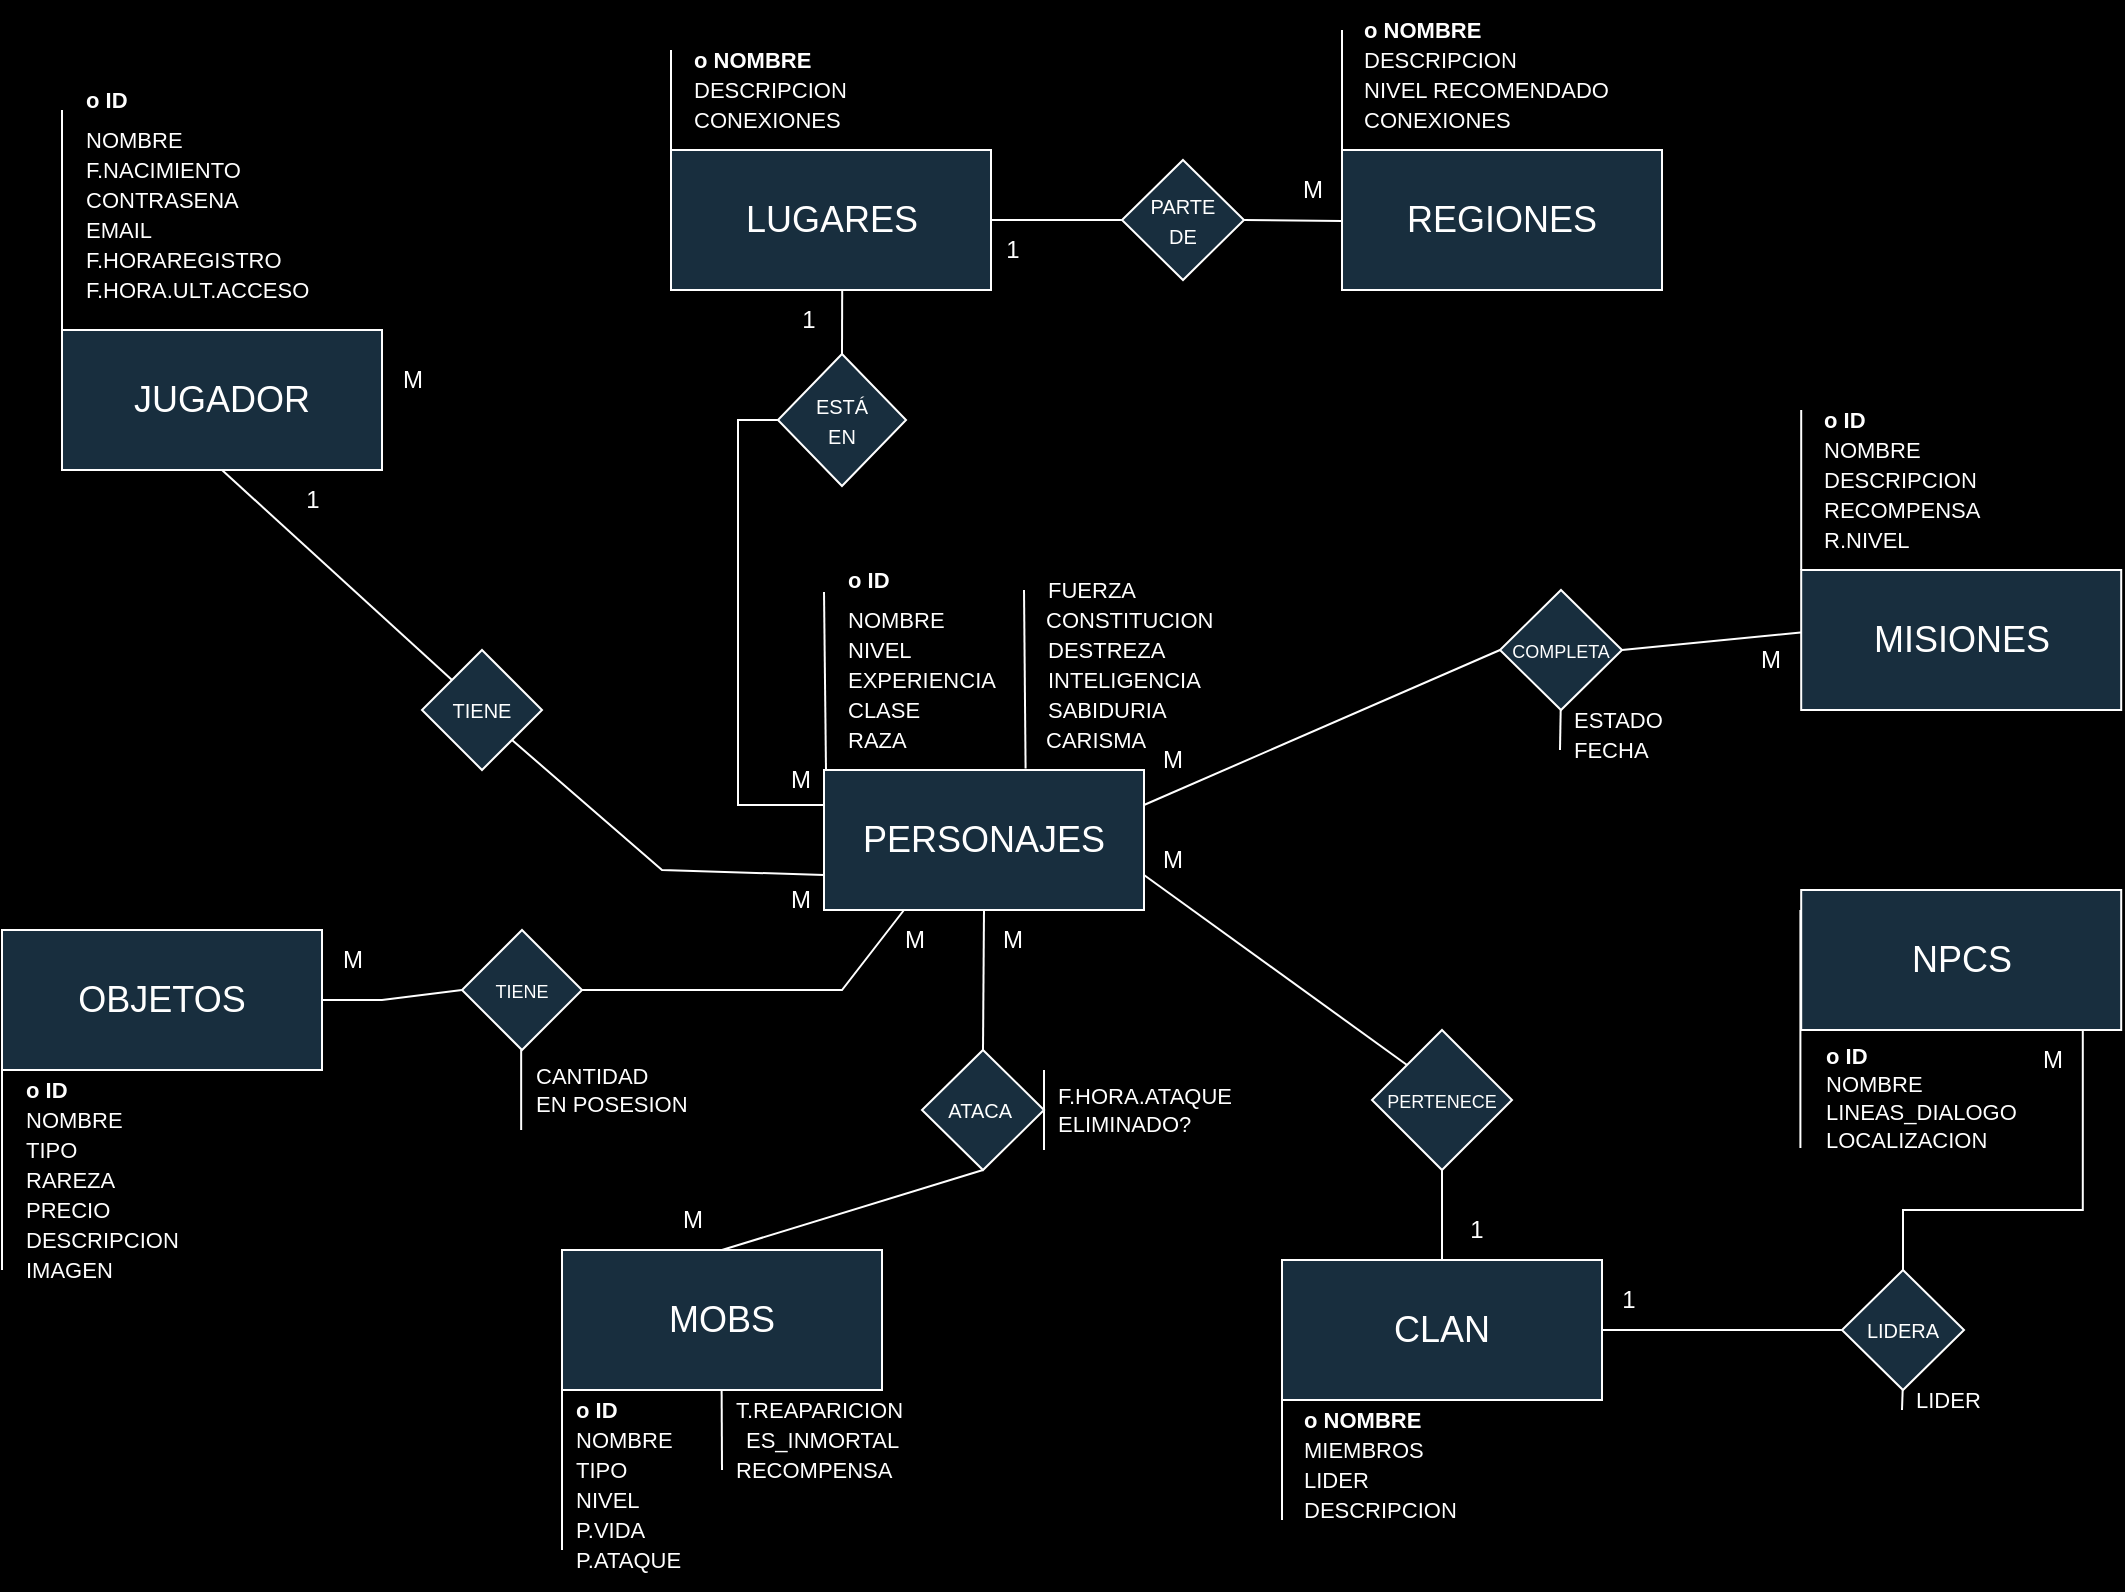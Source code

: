 <mxfile version="22.1.3" type="device">
  <diagram name="Page-1" id="0yle_BTidmH7H_6KwP0q">
    <mxGraphModel dx="994" dy="521" grid="1" gridSize="10" guides="1" tooltips="1" connect="1" arrows="1" fold="1" page="1" pageScale="1" pageWidth="1169" pageHeight="827" background="#000000" math="0" shadow="0">
      <root>
        <mxCell id="0" />
        <mxCell id="1" parent="0" />
        <mxCell id="CQT-F4eOQjEIXtkl-cUF-126" value="&lt;font size=&quot;1&quot;&gt;TIENE&lt;/font&gt;" style="rhombus;whiteSpace=wrap;html=1;fillColor=#182E3E;strokeColor=#FFFFFF;fontColor=#FFFFFF;rounded=0;labelBackgroundColor=none;" parent="1" vertex="1">
          <mxGeometry x="270" y="340" width="60" height="60" as="geometry" />
        </mxCell>
        <mxCell id="CQT-F4eOQjEIXtkl-cUF-135" value="" style="endArrow=none;html=1;rounded=0;strokeColor=#FFFFFF;exitX=1;exitY=1;exitDx=0;exitDy=0;entryX=0;entryY=0.75;entryDx=0;entryDy=0;" parent="1" source="CQT-F4eOQjEIXtkl-cUF-126" target="CQT-F4eOQjEIXtkl-cUF-20" edge="1">
          <mxGeometry width="50" height="50" relative="1" as="geometry">
            <mxPoint x="360" y="270" as="sourcePoint" />
            <mxPoint x="450" y="450" as="targetPoint" />
            <Array as="points">
              <mxPoint x="390" y="450" />
            </Array>
          </mxGeometry>
        </mxCell>
        <mxCell id="CQT-F4eOQjEIXtkl-cUF-136" value="" style="endArrow=none;html=1;rounded=0;strokeColor=#FFFFFF;entryX=0;entryY=0;entryDx=0;entryDy=0;exitX=0.5;exitY=1;exitDx=0;exitDy=0;" parent="1" target="CQT-F4eOQjEIXtkl-cUF-126" edge="1" source="CQT-F4eOQjEIXtkl-cUF-1">
          <mxGeometry width="50" height="50" relative="1" as="geometry">
            <mxPoint x="420" y="370" as="sourcePoint" />
            <mxPoint x="290" y="240" as="targetPoint" />
          </mxGeometry>
        </mxCell>
        <mxCell id="CQT-F4eOQjEIXtkl-cUF-141" value="&lt;font style=&quot;font-size: 9px;&quot;&gt;TIENE&lt;/font&gt;" style="rhombus;whiteSpace=wrap;html=1;fillColor=#182E3E;strokeColor=#FFFFFF;fontColor=#FFFFFF;rounded=0;labelBackgroundColor=none;" parent="1" vertex="1">
          <mxGeometry x="290" y="480" width="60" height="60" as="geometry" />
        </mxCell>
        <mxCell id="CQT-F4eOQjEIXtkl-cUF-142" value="" style="endArrow=none;html=1;rounded=0;strokeColor=#FFFFFF;exitX=1;exitY=0.5;exitDx=0;exitDy=0;entryX=0.25;entryY=1;entryDx=0;entryDy=0;" parent="1" source="CQT-F4eOQjEIXtkl-cUF-141" edge="1" target="CQT-F4eOQjEIXtkl-cUF-20">
          <mxGeometry width="50" height="50" relative="1" as="geometry">
            <mxPoint x="150" y="442" as="sourcePoint" />
            <mxPoint x="470" y="500" as="targetPoint" />
            <Array as="points">
              <mxPoint x="480" y="510" />
            </Array>
          </mxGeometry>
        </mxCell>
        <mxCell id="CQT-F4eOQjEIXtkl-cUF-143" value="" style="endArrow=none;html=1;rounded=0;strokeColor=#FFFFFF;exitX=1;exitY=0.5;exitDx=0;exitDy=0;entryX=0;entryY=0.5;entryDx=0;entryDy=0;" parent="1" source="CQT-F4eOQjEIXtkl-cUF-35" target="CQT-F4eOQjEIXtkl-cUF-141" edge="1">
          <mxGeometry width="50" height="50" relative="1" as="geometry">
            <mxPoint x="50" y="457" as="sourcePoint" />
            <mxPoint x="80" y="412" as="targetPoint" />
            <Array as="points">
              <mxPoint x="250" y="515" />
            </Array>
          </mxGeometry>
        </mxCell>
        <mxCell id="CQT-F4eOQjEIXtkl-cUF-146" value="" style="endArrow=none;html=1;rounded=0;labelBackgroundColor=none;fontColor=default;strokeColor=#FFFFFF;" parent="1" edge="1">
          <mxGeometry width="50" height="50" relative="1" as="geometry">
            <mxPoint x="319.58" y="580" as="sourcePoint" />
            <mxPoint x="319.58" y="540" as="targetPoint" />
          </mxGeometry>
        </mxCell>
        <mxCell id="CQT-F4eOQjEIXtkl-cUF-148" value="CANTIDAD&lt;br style=&quot;font-size: 11px;&quot;&gt;EN POSESION" style="text;html=1;align=left;verticalAlign=middle;resizable=0;points=[];autosize=1;strokeColor=none;fillColor=none;labelBackgroundColor=none;fontColor=#FFFFFF;fontSize=11;" parent="1" vertex="1">
          <mxGeometry x="325" y="540" width="100" height="40" as="geometry" />
        </mxCell>
        <mxCell id="CQT-F4eOQjEIXtkl-cUF-153" value="" style="endArrow=none;html=1;rounded=0;strokeColor=#FFFFFF;exitX=0.5;exitY=1;exitDx=0;exitDy=0;entryX=0.5;entryY=0;entryDx=0;entryDy=0;" parent="1" source="CQT-F4eOQjEIXtkl-cUF-152" target="CQT-F4eOQjEIXtkl-cUF-48" edge="1">
          <mxGeometry width="50" height="50" relative="1" as="geometry">
            <mxPoint x="445.5" y="600.0" as="sourcePoint" />
            <mxPoint x="386" y="392" as="targetPoint" />
            <Array as="points" />
          </mxGeometry>
        </mxCell>
        <mxCell id="CQT-F4eOQjEIXtkl-cUF-154" value="" style="endArrow=none;html=1;rounded=0;strokeColor=#FFFFFF;entryX=0.5;entryY=0;entryDx=0;entryDy=0;exitX=0.5;exitY=1;exitDx=0;exitDy=0;" parent="1" source="CQT-F4eOQjEIXtkl-cUF-20" target="CQT-F4eOQjEIXtkl-cUF-152" edge="1">
          <mxGeometry width="50" height="50" relative="1" as="geometry">
            <mxPoint x="530" y="520" as="sourcePoint" />
            <mxPoint x="320" y="350" as="targetPoint" />
          </mxGeometry>
        </mxCell>
        <mxCell id="Vexfz3ftW8MwOXa_Aqjh-3" value="" style="group" parent="1" vertex="1" connectable="0">
          <mxGeometry x="90" y="50" width="160" height="200" as="geometry" />
        </mxCell>
        <mxCell id="CQT-F4eOQjEIXtkl-cUF-1" value="&lt;font style=&quot;font-size: 18px;&quot;&gt;JUGADOR&lt;/font&gt;" style="rounded=0;whiteSpace=wrap;html=1;labelBackgroundColor=none;fillColor=#182E3E;strokeColor=#FFFFFF;fontColor=#FFFFFF;" parent="Vexfz3ftW8MwOXa_Aqjh-3" vertex="1">
          <mxGeometry y="130" width="160" height="70" as="geometry" />
        </mxCell>
        <mxCell id="CQT-F4eOQjEIXtkl-cUF-2" value="" style="endArrow=none;html=1;rounded=0;entryX=0;entryY=1;entryDx=0;entryDy=0;labelBackgroundColor=none;fontColor=default;strokeColor=#FFFFFF;" parent="Vexfz3ftW8MwOXa_Aqjh-3" target="CQT-F4eOQjEIXtkl-cUF-1" edge="1">
          <mxGeometry width="50" height="50" relative="1" as="geometry">
            <mxPoint y="20" as="sourcePoint" />
            <mxPoint x="280" y="60" as="targetPoint" />
            <Array as="points">
              <mxPoint y="120" />
            </Array>
          </mxGeometry>
        </mxCell>
        <mxCell id="CQT-F4eOQjEIXtkl-cUF-3" value="&lt;font style=&quot;font-size: 11px;&quot;&gt;&lt;b style=&quot;font-size: 11px;&quot;&gt;o ID&lt;/b&gt;&lt;/font&gt;" style="text;html=1;align=left;verticalAlign=middle;resizable=0;points=[];autosize=1;strokeColor=none;fillColor=none;labelBackgroundColor=none;fontColor=#FFFFFF;fontSize=11;" parent="Vexfz3ftW8MwOXa_Aqjh-3" vertex="1">
          <mxGeometry x="10" width="40" height="30" as="geometry" />
        </mxCell>
        <mxCell id="CQT-F4eOQjEIXtkl-cUF-5" value="NOMBRE" style="text;html=1;align=left;verticalAlign=middle;resizable=0;points=[];autosize=1;strokeColor=none;fillColor=none;labelBackgroundColor=none;fontColor=#FFFFFF;fontSize=11;" parent="Vexfz3ftW8MwOXa_Aqjh-3" vertex="1">
          <mxGeometry x="10" y="20" width="70" height="30" as="geometry" />
        </mxCell>
        <mxCell id="CQT-F4eOQjEIXtkl-cUF-6" value="F.NACIMIENTO" style="text;html=1;align=left;verticalAlign=middle;resizable=0;points=[];autosize=1;strokeColor=none;fillColor=none;labelBackgroundColor=none;fontColor=#FFFFFF;fontSize=11;" parent="Vexfz3ftW8MwOXa_Aqjh-3" vertex="1">
          <mxGeometry x="10" y="35" width="100" height="30" as="geometry" />
        </mxCell>
        <mxCell id="CQT-F4eOQjEIXtkl-cUF-7" value="CONTRASENA" style="text;html=1;align=left;verticalAlign=middle;resizable=0;points=[];autosize=1;strokeColor=none;fillColor=none;labelBackgroundColor=none;fontColor=#FFFFFF;fontSize=11;" parent="Vexfz3ftW8MwOXa_Aqjh-3" vertex="1">
          <mxGeometry x="10" y="50" width="100" height="30" as="geometry" />
        </mxCell>
        <mxCell id="CQT-F4eOQjEIXtkl-cUF-8" value="EMAIL" style="text;html=1;align=left;verticalAlign=middle;resizable=0;points=[];autosize=1;strokeColor=none;fillColor=none;labelBackgroundColor=none;fontColor=#FFFFFF;fontSize=11;" parent="Vexfz3ftW8MwOXa_Aqjh-3" vertex="1">
          <mxGeometry x="10" y="65" width="60" height="30" as="geometry" />
        </mxCell>
        <mxCell id="CQT-F4eOQjEIXtkl-cUF-9" value="F.HORAREGISTRO" style="text;html=1;align=left;verticalAlign=middle;resizable=0;points=[];autosize=1;strokeColor=none;fillColor=none;labelBackgroundColor=none;fontColor=#FFFFFF;fontSize=11;" parent="Vexfz3ftW8MwOXa_Aqjh-3" vertex="1">
          <mxGeometry x="10" y="80" width="120" height="30" as="geometry" />
        </mxCell>
        <mxCell id="CQT-F4eOQjEIXtkl-cUF-10" value="&lt;font style=&quot;font-size: 11px;&quot;&gt;F.HORA.ULT.ACCESO&lt;/font&gt;" style="text;html=1;align=left;verticalAlign=middle;resizable=0;points=[];autosize=1;strokeColor=none;fillColor=none;labelBackgroundColor=none;fontColor=#FFFFFF;fontSize=10;" parent="Vexfz3ftW8MwOXa_Aqjh-3" vertex="1">
          <mxGeometry x="10" y="95" width="140" height="30" as="geometry" />
        </mxCell>
        <mxCell id="CQT-F4eOQjEIXtkl-cUF-48" value="&lt;font style=&quot;font-size: 18px;&quot;&gt;MOBS&lt;/font&gt;" style="rounded=0;whiteSpace=wrap;html=1;labelBackgroundColor=none;fillColor=#182E3E;strokeColor=#FFFFFF;fontColor=#FFFFFF;movable=1;resizable=1;rotatable=1;deletable=1;editable=1;locked=0;connectable=1;" parent="1" vertex="1">
          <mxGeometry x="340" y="640" width="160" height="70" as="geometry" />
        </mxCell>
        <mxCell id="CQT-F4eOQjEIXtkl-cUF-49" value="" style="endArrow=none;html=1;rounded=0;labelBackgroundColor=none;fontColor=default;strokeColor=#FFFFFF;fontSize=11;movable=1;resizable=1;rotatable=1;deletable=1;editable=1;locked=0;connectable=1;" parent="1" edge="1">
          <mxGeometry width="50" height="50" relative="1" as="geometry">
            <mxPoint x="340" y="700" as="sourcePoint" />
            <mxPoint x="340" y="790" as="targetPoint" />
            <Array as="points" />
          </mxGeometry>
        </mxCell>
        <mxCell id="CQT-F4eOQjEIXtkl-cUF-50" value="&lt;font style=&quot;font-size: 11px;&quot;&gt;&lt;b style=&quot;font-size: 11px;&quot;&gt;o ID&lt;/b&gt;&lt;/font&gt;" style="text;html=1;align=left;verticalAlign=middle;resizable=1;points=[];autosize=1;strokeColor=none;fillColor=none;labelBackgroundColor=none;fontColor=#FFFFFF;fontSize=11;movable=1;rotatable=1;deletable=1;editable=1;locked=0;connectable=1;" parent="1" vertex="1">
          <mxGeometry x="345" y="705" width="40" height="30" as="geometry" />
        </mxCell>
        <mxCell id="CQT-F4eOQjEIXtkl-cUF-52" value="TIPO" style="text;html=1;align=left;verticalAlign=middle;resizable=1;points=[];autosize=1;strokeColor=none;fillColor=none;labelBackgroundColor=none;fontColor=#FFFFFF;fontSize=11;movable=1;rotatable=1;deletable=1;editable=1;locked=0;connectable=1;" parent="1" vertex="1">
          <mxGeometry x="345" y="735" width="50" height="30" as="geometry" />
        </mxCell>
        <mxCell id="CQT-F4eOQjEIXtkl-cUF-53" value="NIVEL" style="text;html=1;align=left;verticalAlign=middle;resizable=1;points=[];autosize=1;strokeColor=none;fillColor=none;labelBackgroundColor=none;fontColor=#FFFFFF;fontSize=11;movable=1;rotatable=1;deletable=1;editable=1;locked=0;connectable=1;" parent="1" vertex="1">
          <mxGeometry x="345" y="750" width="60" height="30" as="geometry" />
        </mxCell>
        <mxCell id="CQT-F4eOQjEIXtkl-cUF-54" value="P.VIDA" style="text;html=1;align=left;verticalAlign=middle;resizable=1;points=[];autosize=1;strokeColor=none;fillColor=none;labelBackgroundColor=none;fontColor=#FFFFFF;fontSize=11;movable=1;rotatable=1;deletable=1;editable=1;locked=0;connectable=1;" parent="1" vertex="1">
          <mxGeometry x="345" y="765" width="60" height="30" as="geometry" />
        </mxCell>
        <mxCell id="CQT-F4eOQjEIXtkl-cUF-55" value="P.ATAQUE" style="text;html=1;align=left;verticalAlign=middle;resizable=1;points=[];autosize=1;strokeColor=none;fillColor=none;labelBackgroundColor=none;fontColor=#FFFFFF;fontSize=11;movable=1;rotatable=1;deletable=1;editable=1;locked=0;connectable=1;" parent="1" vertex="1">
          <mxGeometry x="345" y="780" width="80" height="30" as="geometry" />
        </mxCell>
        <mxCell id="CQT-F4eOQjEIXtkl-cUF-57" value="" style="endArrow=none;html=1;rounded=0;labelBackgroundColor=none;fontColor=default;strokeColor=#FFFFFF;fontSize=11;movable=1;resizable=1;rotatable=1;deletable=1;editable=1;locked=0;connectable=1;" parent="1" edge="1">
          <mxGeometry width="50" height="50" relative="1" as="geometry">
            <mxPoint x="420" y="750" as="sourcePoint" />
            <mxPoint x="419.82" y="710" as="targetPoint" />
          </mxGeometry>
        </mxCell>
        <mxCell id="CQT-F4eOQjEIXtkl-cUF-61" value="T.REAPARICION" style="text;html=1;align=left;verticalAlign=middle;resizable=1;points=[];autosize=1;strokeColor=none;fillColor=none;labelBackgroundColor=none;fontColor=#FFFFFF;fontSize=11;movable=1;rotatable=1;deletable=1;editable=1;locked=0;connectable=1;" parent="1" vertex="1">
          <mxGeometry x="425" y="705" width="110" height="30" as="geometry" />
        </mxCell>
        <mxCell id="CQT-F4eOQjEIXtkl-cUF-51" value="NOMBRE" style="text;html=1;align=left;verticalAlign=middle;resizable=1;points=[];autosize=1;strokeColor=none;fillColor=none;labelBackgroundColor=none;fontColor=#FFFFFF;fontSize=11;movable=1;rotatable=1;deletable=1;editable=1;locked=0;connectable=1;" parent="1" vertex="1">
          <mxGeometry x="345" y="720" width="70" height="30" as="geometry" />
        </mxCell>
        <mxCell id="CQT-F4eOQjEIXtkl-cUF-63" value="RECOMPENSA" style="text;html=1;align=left;verticalAlign=middle;resizable=1;points=[];autosize=1;strokeColor=none;fillColor=none;labelBackgroundColor=none;fontColor=#FFFFFF;fontSize=11;movable=1;rotatable=1;deletable=1;editable=1;locked=0;connectable=1;" parent="1" vertex="1">
          <mxGeometry x="425" y="735" width="100" height="30" as="geometry" />
        </mxCell>
        <mxCell id="Vexfz3ftW8MwOXa_Aqjh-11" value="" style="group" parent="1" vertex="1" connectable="0">
          <mxGeometry x="60" y="480" width="160" height="185" as="geometry" />
        </mxCell>
        <mxCell id="CQT-F4eOQjEIXtkl-cUF-35" value="&lt;font style=&quot;font-size: 18px;&quot;&gt;OBJETOS&lt;/font&gt;" style="rounded=0;whiteSpace=wrap;html=1;labelBackgroundColor=none;fillColor=#182E3E;strokeColor=#FFFFFF;fontColor=#FFFFFF;" parent="Vexfz3ftW8MwOXa_Aqjh-11" vertex="1">
          <mxGeometry width="160" height="70" as="geometry" />
        </mxCell>
        <mxCell id="CQT-F4eOQjEIXtkl-cUF-36" value="" style="endArrow=none;html=1;rounded=0;labelBackgroundColor=none;fontColor=default;strokeColor=#FFFFFF;" parent="Vexfz3ftW8MwOXa_Aqjh-11" edge="1">
          <mxGeometry width="50" height="50" relative="1" as="geometry">
            <mxPoint as="sourcePoint" />
            <mxPoint y="170" as="targetPoint" />
            <Array as="points">
              <mxPoint y="130" />
            </Array>
          </mxGeometry>
        </mxCell>
        <mxCell id="CQT-F4eOQjEIXtkl-cUF-37" value="&lt;font style=&quot;font-size: 11px;&quot;&gt;&lt;b style=&quot;font-size: 11px;&quot;&gt;o ID&lt;/b&gt;&lt;/font&gt;" style="text;html=1;align=left;verticalAlign=middle;resizable=0;points=[];autosize=1;strokeColor=none;fillColor=none;labelBackgroundColor=none;fontColor=#FFFFFF;fontSize=11;" parent="Vexfz3ftW8MwOXa_Aqjh-11" vertex="1">
          <mxGeometry x="10" y="65" width="40" height="30" as="geometry" />
        </mxCell>
        <mxCell id="CQT-F4eOQjEIXtkl-cUF-38" value="NOMBRE" style="text;html=1;align=left;verticalAlign=middle;resizable=0;points=[];autosize=1;strokeColor=none;fillColor=none;labelBackgroundColor=none;fontColor=#FFFFFF;fontSize=11;" parent="Vexfz3ftW8MwOXa_Aqjh-11" vertex="1">
          <mxGeometry x="10" y="80" width="70" height="30" as="geometry" />
        </mxCell>
        <mxCell id="CQT-F4eOQjEIXtkl-cUF-39" value="TIPO" style="text;html=1;align=left;verticalAlign=middle;resizable=0;points=[];autosize=1;strokeColor=none;fillColor=none;labelBackgroundColor=none;fontColor=#FFFFFF;fontSize=11;" parent="Vexfz3ftW8MwOXa_Aqjh-11" vertex="1">
          <mxGeometry x="10" y="95" width="50" height="30" as="geometry" />
        </mxCell>
        <mxCell id="CQT-F4eOQjEIXtkl-cUF-40" value="RAREZA" style="text;html=1;align=left;verticalAlign=middle;resizable=0;points=[];autosize=1;strokeColor=none;fillColor=none;labelBackgroundColor=none;fontColor=#FFFFFF;fontSize=11;" parent="Vexfz3ftW8MwOXa_Aqjh-11" vertex="1">
          <mxGeometry x="10" y="110" width="70" height="30" as="geometry" />
        </mxCell>
        <mxCell id="CQT-F4eOQjEIXtkl-cUF-41" value="PRECIO" style="text;html=1;align=left;verticalAlign=middle;resizable=0;points=[];autosize=1;strokeColor=none;fillColor=none;labelBackgroundColor=none;fontColor=#FFFFFF;fontSize=11;" parent="Vexfz3ftW8MwOXa_Aqjh-11" vertex="1">
          <mxGeometry x="10" y="125" width="70" height="30" as="geometry" />
        </mxCell>
        <mxCell id="CQT-F4eOQjEIXtkl-cUF-42" value="DESCRIPCION" style="text;html=1;align=left;verticalAlign=middle;resizable=0;points=[];autosize=1;strokeColor=none;fillColor=none;labelBackgroundColor=none;fontColor=#FFFFFF;fontSize=11;" parent="Vexfz3ftW8MwOXa_Aqjh-11" vertex="1">
          <mxGeometry x="10" y="140" width="100" height="30" as="geometry" />
        </mxCell>
        <mxCell id="CQT-F4eOQjEIXtkl-cUF-43" value="IMAGEN" style="text;html=1;align=left;verticalAlign=middle;resizable=0;points=[];autosize=1;strokeColor=none;fillColor=none;labelBackgroundColor=none;fontColor=#FFFFFF;fontSize=11;" parent="Vexfz3ftW8MwOXa_Aqjh-11" vertex="1">
          <mxGeometry x="10" y="155" width="70" height="30" as="geometry" />
        </mxCell>
        <mxCell id="CQT-F4eOQjEIXtkl-cUF-62" value="ES_INMORTAL" style="text;html=1;align=left;verticalAlign=middle;resizable=1;points=[];autosize=1;strokeColor=none;fillColor=none;labelBackgroundColor=none;fontColor=#FFFFFF;fontSize=11;movable=1;rotatable=1;deletable=1;editable=1;locked=0;connectable=1;" parent="1" vertex="1">
          <mxGeometry x="430" y="720" width="100" height="30" as="geometry" />
        </mxCell>
        <mxCell id="CQT-F4eOQjEIXtkl-cUF-102" value="&lt;font style=&quot;font-size: 18px;&quot;&gt;CLAN&lt;/font&gt;" style="rounded=0;whiteSpace=wrap;html=1;labelBackgroundColor=none;fillColor=#182E3E;strokeColor=#FFFFFF;fontColor=#FFFFFF;movable=1;resizable=1;rotatable=1;deletable=1;editable=1;locked=0;connectable=1;container=0;" parent="1" vertex="1">
          <mxGeometry x="700" y="645" width="160" height="70" as="geometry" />
        </mxCell>
        <mxCell id="CQT-F4eOQjEIXtkl-cUF-103" value="" style="endArrow=none;html=1;rounded=0;entryX=0;entryY=1;entryDx=0;entryDy=0;labelBackgroundColor=none;fontColor=default;strokeColor=#FFFFFF;movable=1;resizable=1;rotatable=1;deletable=1;editable=1;locked=0;connectable=1;" parent="1" edge="1">
          <mxGeometry width="50" height="50" relative="1" as="geometry">
            <mxPoint x="700" y="645" as="sourcePoint" />
            <mxPoint x="700" y="775" as="targetPoint" />
            <Array as="points">
              <mxPoint x="700" y="695" />
            </Array>
          </mxGeometry>
        </mxCell>
        <mxCell id="CQT-F4eOQjEIXtkl-cUF-104" value="&lt;font style=&quot;font-size: 11px;&quot;&gt;&lt;b style=&quot;font-size: 11px;&quot;&gt;o NOMBRE&lt;/b&gt;&lt;/font&gt;" style="text;html=1;align=left;verticalAlign=middle;resizable=1;points=[];autosize=1;strokeColor=none;fillColor=none;labelBackgroundColor=none;fontColor=#FFFFFF;fontSize=11;movable=1;rotatable=1;deletable=1;editable=1;locked=0;connectable=1;container=0;" parent="1" vertex="1">
          <mxGeometry x="709" y="710" width="80" height="30" as="geometry" />
        </mxCell>
        <mxCell id="CQT-F4eOQjEIXtkl-cUF-105" value="MIEMBROS" style="text;html=1;align=left;verticalAlign=middle;resizable=1;points=[];autosize=1;strokeColor=none;fillColor=none;labelBackgroundColor=none;fontColor=#FFFFFF;fontSize=11;movable=1;rotatable=1;deletable=1;editable=1;locked=0;connectable=1;container=0;" parent="1" vertex="1">
          <mxGeometry x="709" y="725" width="80" height="30" as="geometry" />
        </mxCell>
        <mxCell id="CQT-F4eOQjEIXtkl-cUF-106" value="LIDER" style="text;html=1;align=left;verticalAlign=middle;resizable=1;points=[];autosize=1;strokeColor=none;fillColor=none;labelBackgroundColor=none;fontColor=#FFFFFF;fontSize=11;movable=1;rotatable=1;deletable=1;editable=1;locked=0;connectable=1;container=0;" parent="1" vertex="1">
          <mxGeometry x="709" y="740" width="60" height="30" as="geometry" />
        </mxCell>
        <mxCell id="CQT-F4eOQjEIXtkl-cUF-107" value="DESCRIPCION" style="text;html=1;align=left;verticalAlign=middle;resizable=1;points=[];autosize=1;strokeColor=none;fillColor=none;labelBackgroundColor=none;fontColor=#FFFFFF;fontSize=11;movable=1;rotatable=1;deletable=1;editable=1;locked=0;connectable=1;container=0;" parent="1" vertex="1">
          <mxGeometry x="709" y="755" width="100" height="30" as="geometry" />
        </mxCell>
        <mxCell id="CQT-F4eOQjEIXtkl-cUF-30" value="CONSTITUCION" style="text;html=1;align=left;verticalAlign=middle;resizable=0;points=[];autosize=1;strokeColor=none;fillColor=none;labelBackgroundColor=none;fontColor=#FFFFFF;fontSize=11;" parent="1" vertex="1">
          <mxGeometry x="580" y="310" width="110" height="30" as="geometry" />
        </mxCell>
        <mxCell id="CQT-F4eOQjEIXtkl-cUF-22" value="&lt;font style=&quot;font-size: 11px;&quot;&gt;&lt;b style=&quot;font-size: 11px;&quot;&gt;o ID&lt;/b&gt;&lt;/font&gt;" style="text;html=1;align=left;verticalAlign=middle;resizable=0;points=[];autosize=1;strokeColor=none;fillColor=none;labelBackgroundColor=none;fontColor=#FFFFFF;fontSize=11;" parent="1" vertex="1">
          <mxGeometry x="481" y="290" width="40" height="30" as="geometry" />
        </mxCell>
        <mxCell id="CQT-F4eOQjEIXtkl-cUF-23" value="NOMBRE" style="text;html=1;align=left;verticalAlign=middle;resizable=0;points=[];autosize=1;strokeColor=none;fillColor=none;labelBackgroundColor=none;fontColor=#FFFFFF;fontSize=11;" parent="1" vertex="1">
          <mxGeometry x="481" y="310" width="70" height="30" as="geometry" />
        </mxCell>
        <mxCell id="CQT-F4eOQjEIXtkl-cUF-24" value="NIVEL" style="text;html=1;align=left;verticalAlign=middle;resizable=0;points=[];autosize=1;strokeColor=none;fillColor=none;labelBackgroundColor=none;fontColor=#FFFFFF;fontSize=11;" parent="1" vertex="1">
          <mxGeometry x="481" y="325" width="60" height="30" as="geometry" />
        </mxCell>
        <mxCell id="CQT-F4eOQjEIXtkl-cUF-25" value="EXPERIENCIA" style="text;html=1;align=left;verticalAlign=middle;resizable=0;points=[];autosize=1;strokeColor=none;fillColor=none;labelBackgroundColor=none;fontColor=#FFFFFF;fontSize=11;" parent="1" vertex="1">
          <mxGeometry x="481" y="340" width="100" height="30" as="geometry" />
        </mxCell>
        <mxCell id="CQT-F4eOQjEIXtkl-cUF-26" value="CLASE" style="text;html=1;align=left;verticalAlign=middle;resizable=0;points=[];autosize=1;strokeColor=none;fillColor=none;labelBackgroundColor=none;fontColor=#FFFFFF;fontSize=11;" parent="1" vertex="1">
          <mxGeometry x="481" y="355" width="60" height="30" as="geometry" />
        </mxCell>
        <mxCell id="CQT-F4eOQjEIXtkl-cUF-27" value="RAZA" style="text;html=1;align=left;verticalAlign=middle;resizable=0;points=[];autosize=1;strokeColor=none;fillColor=none;labelBackgroundColor=none;fontColor=#FFFFFF;fontSize=11;" parent="1" vertex="1">
          <mxGeometry x="481" y="370" width="50" height="30" as="geometry" />
        </mxCell>
        <mxCell id="CQT-F4eOQjEIXtkl-cUF-28" value="FUERZA" style="text;html=1;align=left;verticalAlign=middle;resizable=0;points=[];autosize=1;strokeColor=none;fillColor=none;labelBackgroundColor=none;fontColor=#FFFFFF;fontSize=11;" parent="1" vertex="1">
          <mxGeometry x="581" y="295" width="70" height="30" as="geometry" />
        </mxCell>
        <mxCell id="CQT-F4eOQjEIXtkl-cUF-29" value="" style="endArrow=none;html=1;rounded=0;exitX=0.63;exitY=-0.011;exitDx=0;exitDy=0;exitPerimeter=0;labelBackgroundColor=none;fontColor=default;strokeColor=#FFFFFF;fontSize=11;" parent="1" source="CQT-F4eOQjEIXtkl-cUF-20" edge="1">
          <mxGeometry width="50" height="50" relative="1" as="geometry">
            <mxPoint x="541" y="360" as="sourcePoint" />
            <mxPoint x="571" y="310" as="targetPoint" />
          </mxGeometry>
        </mxCell>
        <mxCell id="CQT-F4eOQjEIXtkl-cUF-31" value="DESTREZA" style="text;html=1;align=left;verticalAlign=middle;resizable=0;points=[];autosize=1;strokeColor=none;fillColor=none;labelBackgroundColor=none;fontColor=#FFFFFF;fontSize=11;" parent="1" vertex="1">
          <mxGeometry x="581" y="325" width="80" height="30" as="geometry" />
        </mxCell>
        <mxCell id="CQT-F4eOQjEIXtkl-cUF-33" value="SABIDURIA" style="text;html=1;align=left;verticalAlign=middle;resizable=0;points=[];autosize=1;strokeColor=none;fillColor=none;labelBackgroundColor=none;fontColor=#FFFFFF;fontSize=11;" parent="1" vertex="1">
          <mxGeometry x="581" y="355" width="80" height="30" as="geometry" />
        </mxCell>
        <mxCell id="CQT-F4eOQjEIXtkl-cUF-34" value="CARISMA" style="text;html=1;align=left;verticalAlign=middle;resizable=0;points=[];autosize=1;strokeColor=none;fillColor=none;labelBackgroundColor=none;fontColor=#FFFFFF;fontSize=11;" parent="1" vertex="1">
          <mxGeometry x="580" y="370" width="70" height="30" as="geometry" />
        </mxCell>
        <mxCell id="CQT-F4eOQjEIXtkl-cUF-32" value="INTELIGENCIA" style="text;html=1;align=left;verticalAlign=middle;resizable=0;points=[];autosize=1;strokeColor=none;fillColor=none;labelBackgroundColor=none;fontColor=#FFFFFF;fontSize=11;" parent="1" vertex="1">
          <mxGeometry x="581" y="340" width="100" height="30" as="geometry" />
        </mxCell>
        <mxCell id="Vexfz3ftW8MwOXa_Aqjh-81" style="rounded=0;orthogonalLoop=1;jettySize=auto;html=1;entryX=0;entryY=0.5;entryDx=0;entryDy=0;strokeColor=#FFFFFF;edgeStyle=orthogonalEdgeStyle;endArrow=none;endFill=0;exitX=0;exitY=0.25;exitDx=0;exitDy=0;" parent="1" source="CQT-F4eOQjEIXtkl-cUF-20" target="Vexfz3ftW8MwOXa_Aqjh-72" edge="1">
          <mxGeometry relative="1" as="geometry">
            <mxPoint x="460" y="400" as="sourcePoint" />
          </mxGeometry>
        </mxCell>
        <mxCell id="CQT-F4eOQjEIXtkl-cUF-20" value="&lt;font style=&quot;font-size: 18px;&quot;&gt;PERSONAJES&lt;/font&gt;" style="rounded=0;whiteSpace=wrap;html=1;labelBackgroundColor=none;fillColor=#182E3E;strokeColor=#FFFFFF;fontColor=#FFFFFF;" parent="1" vertex="1">
          <mxGeometry x="471" y="400" width="160" height="70" as="geometry" />
        </mxCell>
        <mxCell id="CQT-F4eOQjEIXtkl-cUF-82" value="&lt;span style=&quot;font-size: 18px;&quot;&gt;REGIONES&lt;/span&gt;" style="rounded=0;whiteSpace=wrap;html=1;labelBackgroundColor=none;fillColor=#182E3E;strokeColor=#FFFFFF;fontColor=#FFFFFF;" parent="1" vertex="1">
          <mxGeometry x="730" y="90" width="160" height="70" as="geometry" />
        </mxCell>
        <mxCell id="CQT-F4eOQjEIXtkl-cUF-83" value="" style="endArrow=none;html=1;rounded=0;entryX=0;entryY=1;entryDx=0;entryDy=0;labelBackgroundColor=none;fontColor=default;strokeColor=#FFFFFF;" parent="1" target="CQT-F4eOQjEIXtkl-cUF-82" edge="1">
          <mxGeometry width="50" height="50" relative="1" as="geometry">
            <mxPoint x="730" y="30" as="sourcePoint" />
            <mxPoint x="1010" y="20" as="targetPoint" />
            <Array as="points">
              <mxPoint x="730" y="80" />
            </Array>
          </mxGeometry>
        </mxCell>
        <mxCell id="CQT-F4eOQjEIXtkl-cUF-84" value="&lt;font style=&quot;font-size: 11px;&quot;&gt;&lt;b style=&quot;font-size: 11px;&quot;&gt;o NOMBRE&lt;/b&gt;&lt;/font&gt;" style="text;html=1;align=left;verticalAlign=middle;resizable=0;points=[];autosize=1;strokeColor=none;fillColor=none;labelBackgroundColor=none;fontColor=#FFFFFF;fontSize=11;" parent="1" vertex="1">
          <mxGeometry x="739" y="15" width="80" height="30" as="geometry" />
        </mxCell>
        <mxCell id="CQT-F4eOQjEIXtkl-cUF-85" value="DESCRIPCION" style="text;html=1;align=left;verticalAlign=middle;resizable=0;points=[];autosize=1;strokeColor=none;fillColor=none;labelBackgroundColor=none;fontColor=#FFFFFF;fontSize=11;" parent="1" vertex="1">
          <mxGeometry x="739" y="30" width="100" height="30" as="geometry" />
        </mxCell>
        <mxCell id="CQT-F4eOQjEIXtkl-cUF-86" value="NIVEL RECOMENDADO" style="text;html=1;align=left;verticalAlign=middle;resizable=0;points=[];autosize=1;strokeColor=none;fillColor=none;labelBackgroundColor=none;fontColor=#FFFFFF;fontSize=11;" parent="1" vertex="1">
          <mxGeometry x="739" y="45" width="150" height="30" as="geometry" />
        </mxCell>
        <mxCell id="Vexfz3ftW8MwOXa_Aqjh-34" value="CONEXIONES" style="text;html=1;align=left;verticalAlign=middle;resizable=0;points=[];autosize=1;strokeColor=none;fillColor=none;labelBackgroundColor=none;fontColor=#FFFFFF;fontSize=11;" parent="1" vertex="1">
          <mxGeometry x="739" y="60" width="100" height="30" as="geometry" />
        </mxCell>
        <mxCell id="Vexfz3ftW8MwOXa_Aqjh-35" value="&lt;span style=&quot;font-size: 18px;&quot;&gt;LUGARES&lt;/span&gt;" style="rounded=0;whiteSpace=wrap;html=1;labelBackgroundColor=none;fillColor=#182E3E;strokeColor=#FFFFFF;fontColor=#FFFFFF;" parent="1" vertex="1">
          <mxGeometry x="394.5" y="90" width="160" height="70" as="geometry" />
        </mxCell>
        <mxCell id="Vexfz3ftW8MwOXa_Aqjh-36" value="" style="endArrow=none;html=1;rounded=0;entryX=0;entryY=1;entryDx=0;entryDy=0;labelBackgroundColor=none;fontColor=default;strokeColor=#FFFFFF;" parent="1" target="Vexfz3ftW8MwOXa_Aqjh-35" edge="1">
          <mxGeometry width="50" height="50" relative="1" as="geometry">
            <mxPoint x="394.5" y="40" as="sourcePoint" />
            <mxPoint x="674.5" y="20" as="targetPoint" />
            <Array as="points">
              <mxPoint x="394.5" y="80" />
            </Array>
          </mxGeometry>
        </mxCell>
        <mxCell id="Vexfz3ftW8MwOXa_Aqjh-37" value="&lt;font style=&quot;font-size: 11px;&quot;&gt;&lt;b style=&quot;font-size: 11px;&quot;&gt;o NOMBRE&lt;/b&gt;&lt;/font&gt;" style="text;html=1;align=left;verticalAlign=middle;resizable=0;points=[];autosize=1;strokeColor=none;fillColor=none;labelBackgroundColor=none;fontColor=#FFFFFF;fontSize=11;" parent="1" vertex="1">
          <mxGeometry x="403.5" y="30" width="80" height="30" as="geometry" />
        </mxCell>
        <mxCell id="Vexfz3ftW8MwOXa_Aqjh-38" value="DESCRIPCION" style="text;html=1;align=left;verticalAlign=middle;resizable=0;points=[];autosize=1;strokeColor=none;fillColor=none;labelBackgroundColor=none;fontColor=#FFFFFF;fontSize=11;" parent="1" vertex="1">
          <mxGeometry x="403.5" y="45" width="100" height="30" as="geometry" />
        </mxCell>
        <mxCell id="Vexfz3ftW8MwOXa_Aqjh-40" value="CONEXIONES" style="text;html=1;align=left;verticalAlign=middle;resizable=0;points=[];autosize=1;strokeColor=none;fillColor=none;labelBackgroundColor=none;fontColor=#FFFFFF;fontSize=11;" parent="1" vertex="1">
          <mxGeometry x="403.5" y="60" width="100" height="30" as="geometry" />
        </mxCell>
        <mxCell id="Vexfz3ftW8MwOXa_Aqjh-41" value="" style="endArrow=none;html=1;rounded=0;exitX=0.63;exitY=-0.011;exitDx=0;exitDy=0;exitPerimeter=0;labelBackgroundColor=none;fontColor=default;strokeColor=#FFFFFF;fontSize=11;" parent="1" edge="1">
          <mxGeometry width="50" height="50" relative="1" as="geometry">
            <mxPoint x="472" y="400" as="sourcePoint" />
            <mxPoint x="471" y="311" as="targetPoint" />
          </mxGeometry>
        </mxCell>
        <mxCell id="Vexfz3ftW8MwOXa_Aqjh-42" value="&lt;font color=&quot;#ffffff&quot;&gt;M&lt;/font&gt;" style="text;html=1;align=center;verticalAlign=middle;resizable=0;points=[];autosize=1;strokeColor=none;fillColor=none;" parent="1" vertex="1">
          <mxGeometry x="444" y="450" width="30" height="30" as="geometry" />
        </mxCell>
        <mxCell id="Vexfz3ftW8MwOXa_Aqjh-43" value="&lt;font color=&quot;#ffffff&quot;&gt;1&lt;/font&gt;" style="text;html=1;align=center;verticalAlign=middle;resizable=0;points=[];autosize=1;strokeColor=none;fillColor=none;" parent="1" vertex="1">
          <mxGeometry x="200" y="250" width="30" height="30" as="geometry" />
        </mxCell>
        <mxCell id="Vexfz3ftW8MwOXa_Aqjh-44" value="" style="endArrow=none;html=1;rounded=0;strokeColor=#FFFFFF;entryX=0;entryY=0.5;entryDx=0;entryDy=0;exitX=1;exitY=0.25;exitDx=0;exitDy=0;" parent="1" source="CQT-F4eOQjEIXtkl-cUF-20" target="Vexfz3ftW8MwOXa_Aqjh-33" edge="1">
          <mxGeometry width="50" height="50" relative="1" as="geometry">
            <mxPoint x="690" y="420" as="sourcePoint" />
            <mxPoint x="680" y="400" as="targetPoint" />
          </mxGeometry>
        </mxCell>
        <mxCell id="Vexfz3ftW8MwOXa_Aqjh-46" value="" style="endArrow=none;html=1;rounded=0;strokeColor=#FFFFFF;exitX=1;exitY=0.5;exitDx=0;exitDy=0;entryX=0.006;entryY=0.444;entryDx=0;entryDy=0;entryPerimeter=0;" parent="1" source="Vexfz3ftW8MwOXa_Aqjh-33" target="CQT-F4eOQjEIXtkl-cUF-67" edge="1">
          <mxGeometry width="50" height="50" relative="1" as="geometry">
            <mxPoint x="850" y="300" as="sourcePoint" />
            <mxPoint x="960" y="330" as="targetPoint" />
          </mxGeometry>
        </mxCell>
        <mxCell id="Vexfz3ftW8MwOXa_Aqjh-50" value="" style="group" parent="1" vertex="1" connectable="0">
          <mxGeometry x="809" y="310" width="100" height="90" as="geometry" />
        </mxCell>
        <mxCell id="Vexfz3ftW8MwOXa_Aqjh-33" value="&lt;font style=&quot;font-size: 9px;&quot;&gt;COMPLETA&lt;/font&gt;" style="rhombus;whiteSpace=wrap;html=1;fillColor=#182E3E;strokeColor=#FFFFFF;fontColor=#FFFFFF;rounded=0;labelBackgroundColor=none;" parent="Vexfz3ftW8MwOXa_Aqjh-50" vertex="1">
          <mxGeometry width="61" height="60" as="geometry" />
        </mxCell>
        <mxCell id="Vexfz3ftW8MwOXa_Aqjh-47" value="" style="endArrow=none;html=1;rounded=0;strokeColor=#FFFFFF;" parent="Vexfz3ftW8MwOXa_Aqjh-50" edge="1">
          <mxGeometry width="50" height="50" relative="1" as="geometry">
            <mxPoint x="30" y="80" as="sourcePoint" />
            <mxPoint x="30.34" y="60" as="targetPoint" />
          </mxGeometry>
        </mxCell>
        <mxCell id="Vexfz3ftW8MwOXa_Aqjh-48" value="FECHA" style="text;html=1;align=left;verticalAlign=middle;resizable=1;points=[];autosize=1;strokeColor=none;fillColor=none;labelBackgroundColor=none;fontColor=#FFFFFF;movable=1;rotatable=1;deletable=1;editable=1;locked=0;connectable=1;fontSize=11;" parent="Vexfz3ftW8MwOXa_Aqjh-50" vertex="1">
          <mxGeometry x="35" y="70" width="60" height="20" as="geometry" />
        </mxCell>
        <mxCell id="Vexfz3ftW8MwOXa_Aqjh-49" value="ESTADO" style="text;html=1;align=left;verticalAlign=middle;resizable=1;points=[];autosize=1;strokeColor=none;fillColor=none;labelBackgroundColor=none;fontColor=#FFFFFF;movable=1;rotatable=1;deletable=1;editable=1;locked=0;connectable=1;fontSize=11;" parent="Vexfz3ftW8MwOXa_Aqjh-50" vertex="1">
          <mxGeometry x="35" y="60" width="70" height="10" as="geometry" />
        </mxCell>
        <mxCell id="Vexfz3ftW8MwOXa_Aqjh-71" value="" style="group" parent="1" vertex="1" connectable="0">
          <mxGeometry x="415" y="160" width="105" height="110" as="geometry" />
        </mxCell>
        <mxCell id="Vexfz3ftW8MwOXa_Aqjh-82" style="edgeStyle=orthogonalEdgeStyle;rounded=0;orthogonalLoop=1;jettySize=auto;html=1;exitX=0.5;exitY=0;exitDx=0;exitDy=0;strokeColor=#FFFFFF;endArrow=none;endFill=0;" parent="Vexfz3ftW8MwOXa_Aqjh-71" source="Vexfz3ftW8MwOXa_Aqjh-72" edge="1">
          <mxGeometry relative="1" as="geometry">
            <mxPoint x="65.095" as="targetPoint" />
          </mxGeometry>
        </mxCell>
        <mxCell id="Vexfz3ftW8MwOXa_Aqjh-72" value="&lt;font size=&quot;1&quot;&gt;ESTÁ&lt;br&gt;EN&lt;br&gt;&lt;/font&gt;" style="rhombus;whiteSpace=wrap;html=1;fillColor=#182E3E;strokeColor=#FFFFFF;fontColor=#FFFFFF;rounded=0;labelBackgroundColor=none;" parent="Vexfz3ftW8MwOXa_Aqjh-71" vertex="1">
          <mxGeometry x="32.97" y="32" width="64.05" height="66" as="geometry" />
        </mxCell>
        <mxCell id="Vexfz3ftW8MwOXa_Aqjh-85" value="&lt;font color=&quot;#ffffff&quot;&gt;1&lt;/font&gt;" style="text;html=1;align=center;verticalAlign=middle;resizable=0;points=[];autosize=1;strokeColor=none;fillColor=none;" parent="Vexfz3ftW8MwOXa_Aqjh-71" vertex="1">
          <mxGeometry x="32.97" width="30" height="30" as="geometry" />
        </mxCell>
        <mxCell id="Vexfz3ftW8MwOXa_Aqjh-77" value="&lt;font size=&quot;1&quot;&gt;PARTE&lt;br&gt;DE&lt;br&gt;&lt;/font&gt;" style="rhombus;whiteSpace=wrap;html=1;fillColor=#182E3E;strokeColor=#FFFFFF;fontColor=#FFFFFF;rounded=0;labelBackgroundColor=none;" parent="1" vertex="1">
          <mxGeometry x="620" y="95" width="61" height="60" as="geometry" />
        </mxCell>
        <mxCell id="Vexfz3ftW8MwOXa_Aqjh-78" value="" style="endArrow=none;html=1;rounded=0;strokeColor=#FFFFFF;entryX=0;entryY=0.5;entryDx=0;entryDy=0;exitX=1;exitY=0.5;exitDx=0;exitDy=0;" parent="1" source="Vexfz3ftW8MwOXa_Aqjh-35" target="Vexfz3ftW8MwOXa_Aqjh-77" edge="1">
          <mxGeometry width="50" height="50" relative="1" as="geometry">
            <mxPoint x="540" y="210" as="sourcePoint" />
            <mxPoint x="590" y="160" as="targetPoint" />
          </mxGeometry>
        </mxCell>
        <mxCell id="Vexfz3ftW8MwOXa_Aqjh-80" value="" style="endArrow=none;html=1;rounded=0;strokeColor=#FFFFFF;exitX=1;exitY=0.5;exitDx=0;exitDy=0;" parent="1" source="Vexfz3ftW8MwOXa_Aqjh-77" edge="1">
          <mxGeometry width="50" height="50" relative="1" as="geometry">
            <mxPoint x="661" y="197.5" as="sourcePoint" />
            <mxPoint x="730" y="125.5" as="targetPoint" />
          </mxGeometry>
        </mxCell>
        <mxCell id="Vexfz3ftW8MwOXa_Aqjh-84" value="&lt;font color=&quot;#ffffff&quot;&gt;M&lt;/font&gt;" style="text;html=1;align=center;verticalAlign=middle;resizable=0;points=[];autosize=1;strokeColor=none;fillColor=none;" parent="1" vertex="1">
          <mxGeometry x="250" y="190" width="30" height="30" as="geometry" />
        </mxCell>
        <mxCell id="Vexfz3ftW8MwOXa_Aqjh-86" value="&lt;font color=&quot;#ffffff&quot;&gt;1&lt;/font&gt;" style="text;html=1;align=center;verticalAlign=middle;resizable=0;points=[];autosize=1;strokeColor=none;fillColor=none;" parent="1" vertex="1">
          <mxGeometry x="550" y="125" width="30" height="30" as="geometry" />
        </mxCell>
        <mxCell id="Vexfz3ftW8MwOXa_Aqjh-87" value="&lt;font color=&quot;#ffffff&quot;&gt;M&lt;/font&gt;" style="text;html=1;align=center;verticalAlign=middle;resizable=0;points=[];autosize=1;strokeColor=none;fillColor=none;" parent="1" vertex="1">
          <mxGeometry x="700" y="95" width="30" height="30" as="geometry" />
        </mxCell>
        <mxCell id="Vexfz3ftW8MwOXa_Aqjh-88" value="" style="group" parent="1" vertex="1" connectable="0">
          <mxGeometry x="959.2" y="460" width="160.4" height="140" as="geometry" />
        </mxCell>
        <mxCell id="CQT-F4eOQjEIXtkl-cUF-91" value="&lt;font style=&quot;font-size: 18px;&quot;&gt;NPCS&lt;/font&gt;" style="rounded=0;whiteSpace=wrap;html=1;labelBackgroundColor=none;fillColor=#182E3E;strokeColor=#FFFFFF;fontColor=#FFFFFF;" parent="Vexfz3ftW8MwOXa_Aqjh-88" vertex="1">
          <mxGeometry x="0.4" width="160" height="70" as="geometry" />
        </mxCell>
        <mxCell id="CQT-F4eOQjEIXtkl-cUF-92" value="" style="endArrow=none;html=1;rounded=0;entryX=0;entryY=1;entryDx=0;entryDy=0;labelBackgroundColor=none;fontColor=default;strokeColor=#FFFFFF;" parent="Vexfz3ftW8MwOXa_Aqjh-88" edge="1">
          <mxGeometry width="50" height="50" relative="1" as="geometry">
            <mxPoint y="10" as="sourcePoint" />
            <mxPoint y="129" as="targetPoint" />
            <Array as="points">
              <mxPoint y="49" />
            </Array>
          </mxGeometry>
        </mxCell>
        <mxCell id="CQT-F4eOQjEIXtkl-cUF-93" value="NOMBRE" style="text;html=1;align=left;verticalAlign=middle;resizable=0;points=[];autosize=1;strokeColor=none;fillColor=none;labelBackgroundColor=none;fontColor=#FFFFFF;fontSize=11;spacing=2;spacingTop=3;" parent="Vexfz3ftW8MwOXa_Aqjh-88" vertex="1">
          <mxGeometry x="10.4" y="80" width="70" height="30" as="geometry" />
        </mxCell>
        <mxCell id="CQT-F4eOQjEIXtkl-cUF-94" value="LINEAS_DIALOGO" style="text;html=1;align=left;verticalAlign=bottom;resizable=0;points=[];autosize=1;strokeColor=none;fillColor=none;labelBackgroundColor=none;fontColor=#FFFFFF;fontSize=11;rotation=0;" parent="Vexfz3ftW8MwOXa_Aqjh-88" vertex="1">
          <mxGeometry x="10.4" y="90" width="120" height="30" as="geometry" />
        </mxCell>
        <mxCell id="CQT-F4eOQjEIXtkl-cUF-95" value="LOCALIZACION" style="text;html=1;align=left;verticalAlign=middle;resizable=0;points=[];autosize=1;strokeColor=none;fillColor=none;labelBackgroundColor=none;fontColor=#FFFFFF;fontSize=11;" parent="Vexfz3ftW8MwOXa_Aqjh-88" vertex="1">
          <mxGeometry x="10.4" y="110" width="100" height="30" as="geometry" />
        </mxCell>
        <mxCell id="CQT-F4eOQjEIXtkl-cUF-109" value="&lt;font style=&quot;font-size: 11px;&quot;&gt;&lt;b style=&quot;font-size: 11px;&quot;&gt;o ID&lt;/b&gt;&lt;/font&gt;" style="text;html=1;align=left;verticalAlign=top;resizable=0;points=[];autosize=1;strokeColor=none;fillColor=none;labelBackgroundColor=none;fontColor=#FFFFFF;fontSize=11;container=0;" parent="Vexfz3ftW8MwOXa_Aqjh-88" vertex="1">
          <mxGeometry x="10.4" y="70" width="40" height="30" as="geometry" />
        </mxCell>
        <mxCell id="HYFRGnsbA3CF_p86no-u-27" value="M" style="text;html=1;align=center;verticalAlign=middle;resizable=0;points=[];autosize=1;strokeColor=none;fillColor=none;fontColor=#FFFFFF;" parent="Vexfz3ftW8MwOXa_Aqjh-88" vertex="1">
          <mxGeometry x="110.4" y="70" width="30" height="30" as="geometry" />
        </mxCell>
        <mxCell id="Vexfz3ftW8MwOXa_Aqjh-89" value="" style="group" parent="1" vertex="1" connectable="0">
          <mxGeometry x="959.6" y="210" width="160" height="160" as="geometry" />
        </mxCell>
        <mxCell id="CQT-F4eOQjEIXtkl-cUF-67" value="&lt;font style=&quot;font-size: 18px;&quot;&gt;MISIONES&lt;/font&gt;" style="rounded=0;whiteSpace=wrap;html=1;labelBackgroundColor=none;fillColor=#182E3E;strokeColor=#FFFFFF;fontColor=#FFFFFF;movable=1;resizable=1;rotatable=1;deletable=1;editable=1;locked=0;connectable=1;" parent="Vexfz3ftW8MwOXa_Aqjh-89" vertex="1">
          <mxGeometry y="90" width="160" height="70" as="geometry" />
        </mxCell>
        <mxCell id="CQT-F4eOQjEIXtkl-cUF-68" value="" style="endArrow=none;html=1;rounded=0;labelBackgroundColor=none;fontColor=default;strokeColor=#FFFFFF;movable=1;resizable=1;rotatable=1;deletable=1;editable=1;locked=0;connectable=1;" parent="Vexfz3ftW8MwOXa_Aqjh-89" edge="1">
          <mxGeometry width="50" height="50" relative="1" as="geometry">
            <mxPoint y="10" as="sourcePoint" />
            <mxPoint y="90" as="targetPoint" />
            <Array as="points">
              <mxPoint y="70" />
            </Array>
          </mxGeometry>
        </mxCell>
        <mxCell id="CQT-F4eOQjEIXtkl-cUF-69" value="&lt;font style=&quot;font-size: 11px;&quot;&gt;&lt;b style=&quot;font-size: 11px;&quot;&gt;o ID&lt;/b&gt;&lt;/font&gt;" style="text;html=1;align=left;verticalAlign=middle;resizable=1;points=[];autosize=1;strokeColor=none;fillColor=none;labelBackgroundColor=none;fontColor=#FFFFFF;movable=1;rotatable=1;deletable=1;editable=1;locked=0;connectable=1;fontSize=11;" parent="Vexfz3ftW8MwOXa_Aqjh-89" vertex="1">
          <mxGeometry x="9.6" width="40" height="30" as="geometry" />
        </mxCell>
        <mxCell id="CQT-F4eOQjEIXtkl-cUF-70" value="NOMBRE" style="text;html=1;align=left;verticalAlign=middle;resizable=1;points=[];autosize=1;strokeColor=none;fillColor=none;labelBackgroundColor=none;fontColor=#FFFFFF;movable=1;rotatable=1;deletable=1;editable=1;locked=0;connectable=1;fontSize=11;" parent="Vexfz3ftW8MwOXa_Aqjh-89" vertex="1">
          <mxGeometry x="9.6" y="15" width="70" height="30" as="geometry" />
        </mxCell>
        <mxCell id="CQT-F4eOQjEIXtkl-cUF-71" value="DESCRIPCION" style="text;html=1;align=left;verticalAlign=middle;resizable=1;points=[];autosize=1;strokeColor=none;fillColor=none;labelBackgroundColor=none;fontColor=#FFFFFF;movable=1;rotatable=1;deletable=1;editable=1;locked=0;connectable=1;fontSize=11;" parent="Vexfz3ftW8MwOXa_Aqjh-89" vertex="1">
          <mxGeometry x="9.6" y="30" width="100" height="30" as="geometry" />
        </mxCell>
        <mxCell id="CQT-F4eOQjEIXtkl-cUF-72" value="RECOMPENSA" style="text;html=1;align=left;verticalAlign=middle;resizable=1;points=[];autosize=1;strokeColor=none;fillColor=none;labelBackgroundColor=none;fontColor=#FFFFFF;movable=1;rotatable=1;deletable=1;editable=1;locked=0;connectable=1;fontSize=11;" parent="Vexfz3ftW8MwOXa_Aqjh-89" vertex="1">
          <mxGeometry x="9.6" y="45" width="100" height="30" as="geometry" />
        </mxCell>
        <mxCell id="CQT-F4eOQjEIXtkl-cUF-73" value="R.NIVEL" style="text;html=1;align=left;verticalAlign=middle;resizable=1;points=[];autosize=1;strokeColor=none;fillColor=none;labelBackgroundColor=none;fontColor=#FFFFFF;movable=1;rotatable=1;deletable=1;editable=1;locked=0;connectable=1;fontSize=11;" parent="Vexfz3ftW8MwOXa_Aqjh-89" vertex="1">
          <mxGeometry x="9.6" y="60" width="70" height="30" as="geometry" />
        </mxCell>
        <mxCell id="Vexfz3ftW8MwOXa_Aqjh-90" value="" style="group" parent="1" vertex="1" connectable="0">
          <mxGeometry x="520" y="540" width="176" height="60" as="geometry" />
        </mxCell>
        <mxCell id="CQT-F4eOQjEIXtkl-cUF-152" value="&lt;font size=&quot;1&quot;&gt;ATACA&amp;nbsp;&lt;/font&gt;" style="rhombus;whiteSpace=wrap;html=1;fillColor=#182E3E;strokeColor=#FFFFFF;fontColor=#FFFFFF;rounded=0;labelBackgroundColor=none;" parent="Vexfz3ftW8MwOXa_Aqjh-90" vertex="1">
          <mxGeometry width="61" height="60" as="geometry" />
        </mxCell>
        <mxCell id="CQT-F4eOQjEIXtkl-cUF-155" value="" style="endArrow=none;html=1;rounded=0;labelBackgroundColor=none;fontColor=default;strokeColor=#FFFFFF;" parent="Vexfz3ftW8MwOXa_Aqjh-90" edge="1">
          <mxGeometry width="50" height="50" relative="1" as="geometry">
            <mxPoint x="61" y="50" as="sourcePoint" />
            <mxPoint x="61" y="10" as="targetPoint" />
          </mxGeometry>
        </mxCell>
        <mxCell id="CQT-F4eOQjEIXtkl-cUF-156" value="F.HORA.ATAQUE&lt;br style=&quot;font-size: 11px;&quot;&gt;ELIMINADO?" style="text;html=1;align=left;verticalAlign=middle;resizable=0;points=[];autosize=1;strokeColor=none;fillColor=none;labelBackgroundColor=none;fontColor=#FFFFFF;fontSize=11;" parent="Vexfz3ftW8MwOXa_Aqjh-90" vertex="1">
          <mxGeometry x="66" y="10" width="110" height="40" as="geometry" />
        </mxCell>
        <mxCell id="HYFRGnsbA3CF_p86no-u-7" value="" style="group" parent="1" vertex="1" connectable="0">
          <mxGeometry x="980" y="650" width="100" height="100" as="geometry" />
        </mxCell>
        <mxCell id="HYFRGnsbA3CF_p86no-u-12" style="edgeStyle=orthogonalEdgeStyle;rounded=0;orthogonalLoop=1;jettySize=auto;html=1;exitX=0.5;exitY=0;exitDx=0;exitDy=0;" parent="HYFRGnsbA3CF_p86no-u-7" source="HYFRGnsbA3CF_p86no-u-8" edge="1">
          <mxGeometry relative="1" as="geometry">
            <mxPoint x="50" y="-10" as="targetPoint" />
          </mxGeometry>
        </mxCell>
        <mxCell id="HYFRGnsbA3CF_p86no-u-8" value="&lt;font size=&quot;1&quot;&gt;LIDERA&lt;/font&gt;" style="rhombus;whiteSpace=wrap;html=1;fillColor=#182E3E;strokeColor=#FFFFFF;fontColor=#FFFFFF;rounded=0;labelBackgroundColor=none;" parent="HYFRGnsbA3CF_p86no-u-7" vertex="1">
          <mxGeometry width="61" height="60" as="geometry" />
        </mxCell>
        <mxCell id="HYFRGnsbA3CF_p86no-u-9" value="" style="endArrow=none;html=1;rounded=0;strokeColor=#FFFFFF;" parent="HYFRGnsbA3CF_p86no-u-7" edge="1">
          <mxGeometry width="50" height="50" relative="1" as="geometry">
            <mxPoint x="30" y="70" as="sourcePoint" />
            <mxPoint x="30.34" y="60" as="targetPoint" />
          </mxGeometry>
        </mxCell>
        <mxCell id="HYFRGnsbA3CF_p86no-u-11" value="LIDER" style="text;html=1;align=left;verticalAlign=middle;resizable=1;points=[];autosize=1;strokeColor=none;fillColor=none;labelBackgroundColor=none;fontColor=#FFFFFF;movable=1;rotatable=1;deletable=1;editable=1;locked=0;connectable=1;fontSize=11;" parent="HYFRGnsbA3CF_p86no-u-7" vertex="1">
          <mxGeometry x="35" y="50" width="60" height="30" as="geometry" />
        </mxCell>
        <mxCell id="HYFRGnsbA3CF_p86no-u-13" style="edgeStyle=orthogonalEdgeStyle;rounded=0;orthogonalLoop=1;jettySize=auto;html=1;exitX=0.5;exitY=0;exitDx=0;exitDy=0;strokeColor=#FFFFFF;entryX=0.88;entryY=0.998;entryDx=0;entryDy=0;entryPerimeter=0;endArrow=none;endFill=0;" parent="1" source="HYFRGnsbA3CF_p86no-u-8" target="CQT-F4eOQjEIXtkl-cUF-91" edge="1">
          <mxGeometry relative="1" as="geometry">
            <mxPoint x="1030" y="630" as="targetPoint" />
            <Array as="points">
              <mxPoint x="1011" y="620" />
              <mxPoint x="1100" y="620" />
            </Array>
          </mxGeometry>
        </mxCell>
        <mxCell id="HYFRGnsbA3CF_p86no-u-14" style="edgeStyle=orthogonalEdgeStyle;rounded=0;orthogonalLoop=1;jettySize=auto;html=1;exitX=0;exitY=0.5;exitDx=0;exitDy=0;entryX=1;entryY=0.5;entryDx=0;entryDy=0;endArrow=none;endFill=0;strokeColor=#FFFFFF;" parent="1" source="HYFRGnsbA3CF_p86no-u-8" target="CQT-F4eOQjEIXtkl-cUF-102" edge="1">
          <mxGeometry relative="1" as="geometry" />
        </mxCell>
        <mxCell id="HYFRGnsbA3CF_p86no-u-20" style="edgeStyle=orthogonalEdgeStyle;rounded=0;orthogonalLoop=1;jettySize=auto;html=1;exitX=0.5;exitY=1;exitDx=0;exitDy=0;entryX=0.5;entryY=0;entryDx=0;entryDy=0;strokeColor=#FFFFFF;endArrow=none;endFill=0;" parent="1" source="HYFRGnsbA3CF_p86no-u-16" target="CQT-F4eOQjEIXtkl-cUF-102" edge="1">
          <mxGeometry relative="1" as="geometry" />
        </mxCell>
        <mxCell id="HYFRGnsbA3CF_p86no-u-16" value="&lt;font style=&quot;font-size: 9px;&quot;&gt;PERTENECE&lt;br&gt;&lt;/font&gt;" style="rhombus;whiteSpace=wrap;html=1;fillColor=#182E3E;strokeColor=#FFFFFF;fontColor=#FFFFFF;rounded=0;labelBackgroundColor=none;" parent="1" vertex="1">
          <mxGeometry x="745" y="530" width="70" height="70" as="geometry" />
        </mxCell>
        <mxCell id="HYFRGnsbA3CF_p86no-u-21" style="rounded=0;orthogonalLoop=1;jettySize=auto;html=1;entryX=0;entryY=0;entryDx=0;entryDy=0;strokeColor=#FFFFFF;endArrow=none;endFill=0;exitX=1;exitY=0.75;exitDx=0;exitDy=0;" parent="1" source="CQT-F4eOQjEIXtkl-cUF-20" target="HYFRGnsbA3CF_p86no-u-16" edge="1">
          <mxGeometry relative="1" as="geometry">
            <mxPoint x="650" y="490" as="sourcePoint" />
          </mxGeometry>
        </mxCell>
        <mxCell id="HYFRGnsbA3CF_p86no-u-24" value="1&lt;font color=&quot;#ffffff&quot;&gt;1&lt;/font&gt;" style="text;html=1;align=center;verticalAlign=middle;resizable=0;points=[];autosize=1;strokeColor=none;fillColor=none;" parent="1" vertex="1">
          <mxGeometry x="774" y="615" width="40" height="30" as="geometry" />
        </mxCell>
        <mxCell id="HYFRGnsbA3CF_p86no-u-25" value="" style="rounded=0;orthogonalLoop=1;jettySize=auto;html=1;exitX=1;exitY=0.75;exitDx=0;exitDy=0;entryX=0;entryY=0;entryDx=0;entryDy=0;strokeColor=#FFFFFF;endArrow=none;endFill=0;" parent="1" source="CQT-F4eOQjEIXtkl-cUF-1" edge="1">
          <mxGeometry relative="1" as="geometry">
            <mxPoint x="250" y="233" as="sourcePoint" />
            <mxPoint x="250" y="210" as="targetPoint" />
          </mxGeometry>
        </mxCell>
        <mxCell id="HYFRGnsbA3CF_p86no-u-23" value="&lt;font color=&quot;#ffffff&quot;&gt;M&lt;/font&gt;" style="text;html=1;align=center;verticalAlign=middle;resizable=0;points=[];autosize=1;strokeColor=none;fillColor=none;" parent="1" vertex="1">
          <mxGeometry x="630" y="430" width="30" height="30" as="geometry" />
        </mxCell>
        <mxCell id="HYFRGnsbA3CF_p86no-u-26" value="1&lt;font color=&quot;#ffffff&quot;&gt;1&lt;/font&gt;" style="text;html=1;align=center;verticalAlign=middle;resizable=0;points=[];autosize=1;strokeColor=none;fillColor=none;" parent="1" vertex="1">
          <mxGeometry x="850" y="650" width="40" height="30" as="geometry" />
        </mxCell>
        <mxCell id="HYFRGnsbA3CF_p86no-u-29" value="" style="endArrow=none;html=1;rounded=0;strokeColor=#FFFFFF;exitX=1;exitY=0.5;exitDx=0;exitDy=0;entryX=0;entryY=0.5;entryDx=0;entryDy=0;" parent="1" source="CQT-F4eOQjEIXtkl-cUF-35" target="HYFRGnsbA3CF_p86no-u-28" edge="1">
          <mxGeometry width="50" height="50" relative="1" as="geometry">
            <mxPoint x="220" y="515" as="sourcePoint" />
            <mxPoint x="290" y="510" as="targetPoint" />
          </mxGeometry>
        </mxCell>
        <mxCell id="HYFRGnsbA3CF_p86no-u-28" value="&lt;font color=&quot;#ffffff&quot;&gt;M&lt;/font&gt;" style="text;html=1;align=center;verticalAlign=middle;resizable=0;points=[];autosize=1;strokeColor=none;fillColor=none;" parent="1" vertex="1">
          <mxGeometry x="220" y="480" width="30" height="30" as="geometry" />
        </mxCell>
        <mxCell id="HYFRGnsbA3CF_p86no-u-30" value="&lt;font color=&quot;#ffffff&quot;&gt;M&lt;/font&gt;" style="text;html=1;align=center;verticalAlign=middle;resizable=0;points=[];autosize=1;strokeColor=none;fillColor=none;" parent="1" vertex="1">
          <mxGeometry x="501" y="470" width="30" height="30" as="geometry" />
        </mxCell>
        <mxCell id="HYFRGnsbA3CF_p86no-u-31" value="&lt;font color=&quot;#ffffff&quot;&gt;M&lt;/font&gt;" style="text;html=1;align=center;verticalAlign=middle;resizable=0;points=[];autosize=1;strokeColor=none;fillColor=none;" parent="1" vertex="1">
          <mxGeometry x="550" y="470" width="30" height="30" as="geometry" />
        </mxCell>
        <mxCell id="HYFRGnsbA3CF_p86no-u-32" value="&lt;font color=&quot;#ffffff&quot;&gt;M&lt;/font&gt;" style="text;html=1;align=center;verticalAlign=middle;resizable=0;points=[];autosize=1;strokeColor=none;fillColor=none;" parent="1" vertex="1">
          <mxGeometry x="390" y="610" width="30" height="30" as="geometry" />
        </mxCell>
        <mxCell id="HYFRGnsbA3CF_p86no-u-33" value="&lt;font color=&quot;#ffffff&quot;&gt;M&lt;/font&gt;" style="text;html=1;align=center;verticalAlign=middle;resizable=0;points=[];autosize=1;strokeColor=none;fillColor=none;" parent="1" vertex="1">
          <mxGeometry x="630" y="380" width="30" height="30" as="geometry" />
        </mxCell>
        <mxCell id="HYFRGnsbA3CF_p86no-u-34" value="&lt;font color=&quot;#ffffff&quot;&gt;M&lt;/font&gt;" style="text;html=1;align=center;verticalAlign=middle;resizable=0;points=[];autosize=1;strokeColor=none;fillColor=none;" parent="1" vertex="1">
          <mxGeometry x="929.2" y="330" width="30" height="30" as="geometry" />
        </mxCell>
        <mxCell id="IoEdsXIVubsIOkidWSh0-3" value="&lt;font color=&quot;#ffffff&quot;&gt;M&lt;/font&gt;" style="text;html=1;align=center;verticalAlign=middle;resizable=0;points=[];autosize=1;strokeColor=none;fillColor=none;" vertex="1" parent="1">
          <mxGeometry x="444" y="390" width="30" height="30" as="geometry" />
        </mxCell>
      </root>
    </mxGraphModel>
  </diagram>
</mxfile>
